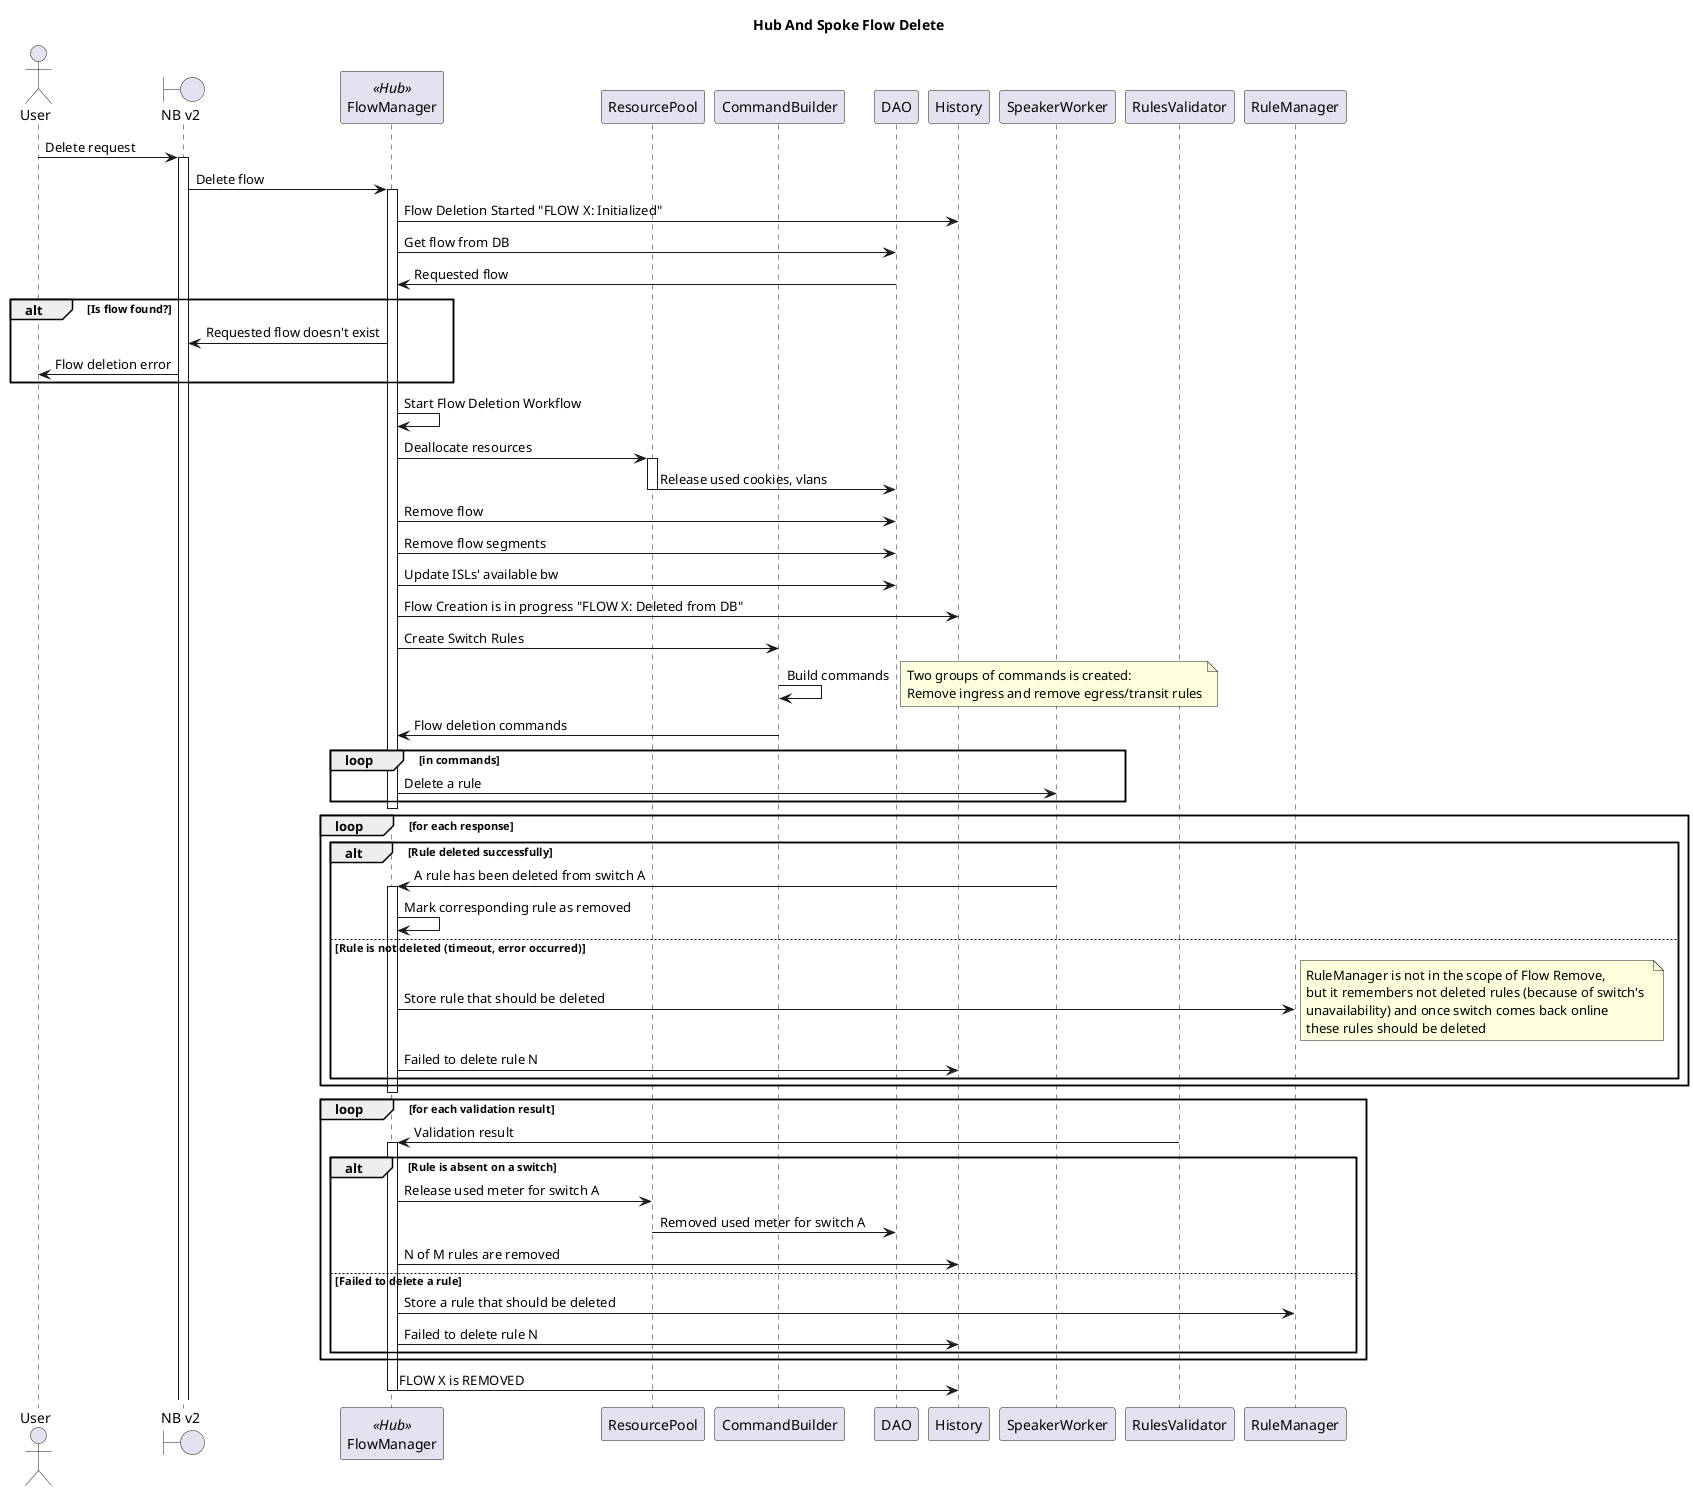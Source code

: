 @startuml
title Hub And Spoke Flow Delete

actor User
boundary "NB v2" as NB
participant FlowManager << Hub >>
participant DAO
participant ResourcePool
participant CommandBuilder
database DAO
participant History
participant SpeakerWorker
participant RulesValidator
participant RuleManager

User -> NB : Delete request

activate NB
NB -> FlowManager : Delete flow
activate FlowManager
FlowManager -> History : Flow Deletion Started "FLOW X: Initialized"
FlowManager -> DAO : Get flow from DB
FlowManager <- DAO : Requested flow
alt Is flow found?
    NB <- FlowManager : Requested flow doesn't exist
    User <- NB : Flow deletion error
end

FlowManager -> FlowManager : Start Flow Deletion Workflow

FlowManager -> ResourcePool : Deallocate resources
activate ResourcePool
ResourcePool -> DAO : Release used cookies, vlans
deactivate ResourcePool

FlowManager -> DAO : Remove flow
FlowManager -> DAO : Remove flow segments
FlowManager -> DAO : Update ISLs' available bw

FlowManager -> History : Flow Creation is in progress "FLOW X: Deleted from DB"

FlowManager -> CommandBuilder : Create Switch Rules
CommandBuilder -> CommandBuilder : Build commands
note right : Two groups of commands is created: \nRemove ingress and remove egress/transit rules

FlowManager <- CommandBuilder: Flow deletion commands
loop in commands
    FlowManager -> SpeakerWorker : Delete a rule
end
deactivate FlowManager

loop for each response
    alt Rule deleted successfully
        FlowManager <- SpeakerWorker : A rule has been deleted from switch A
        activate FlowManager
        FlowManager -> FlowManager : Mark corresponding rule as removed
    else Rule is not deleted (timeout, error occurred)
        FlowManager -> RuleManager : Store rule that should be deleted
        note right : RuleManager is not in the scope of Flow Remove, \nbut it remembers not deleted rules (because of switch's \nunavailability) and once switch comes back online \nthese rules should be deleted
        FlowManager -> History : Failed to delete rule N
    end
end
deactivate FlowManager

loop for each validation result
    FlowManager <- RulesValidator : Validation result
    activate FlowManager
    alt Rule is absent on a switch
        FlowManager -> ResourcePool : Release used meter for switch A
        ResourcePool -> DAO : Removed used meter for switch A
        FlowManager -> History : N of M rules are removed
    else Failed to delete a rule
        FlowManager -> RuleManager : Store a rule that should be deleted
        FlowManager -> History : Failed to delete rule N
    end
end

FlowManager -> History : FLOW X is REMOVED
deactivate FlowManager

@enduml